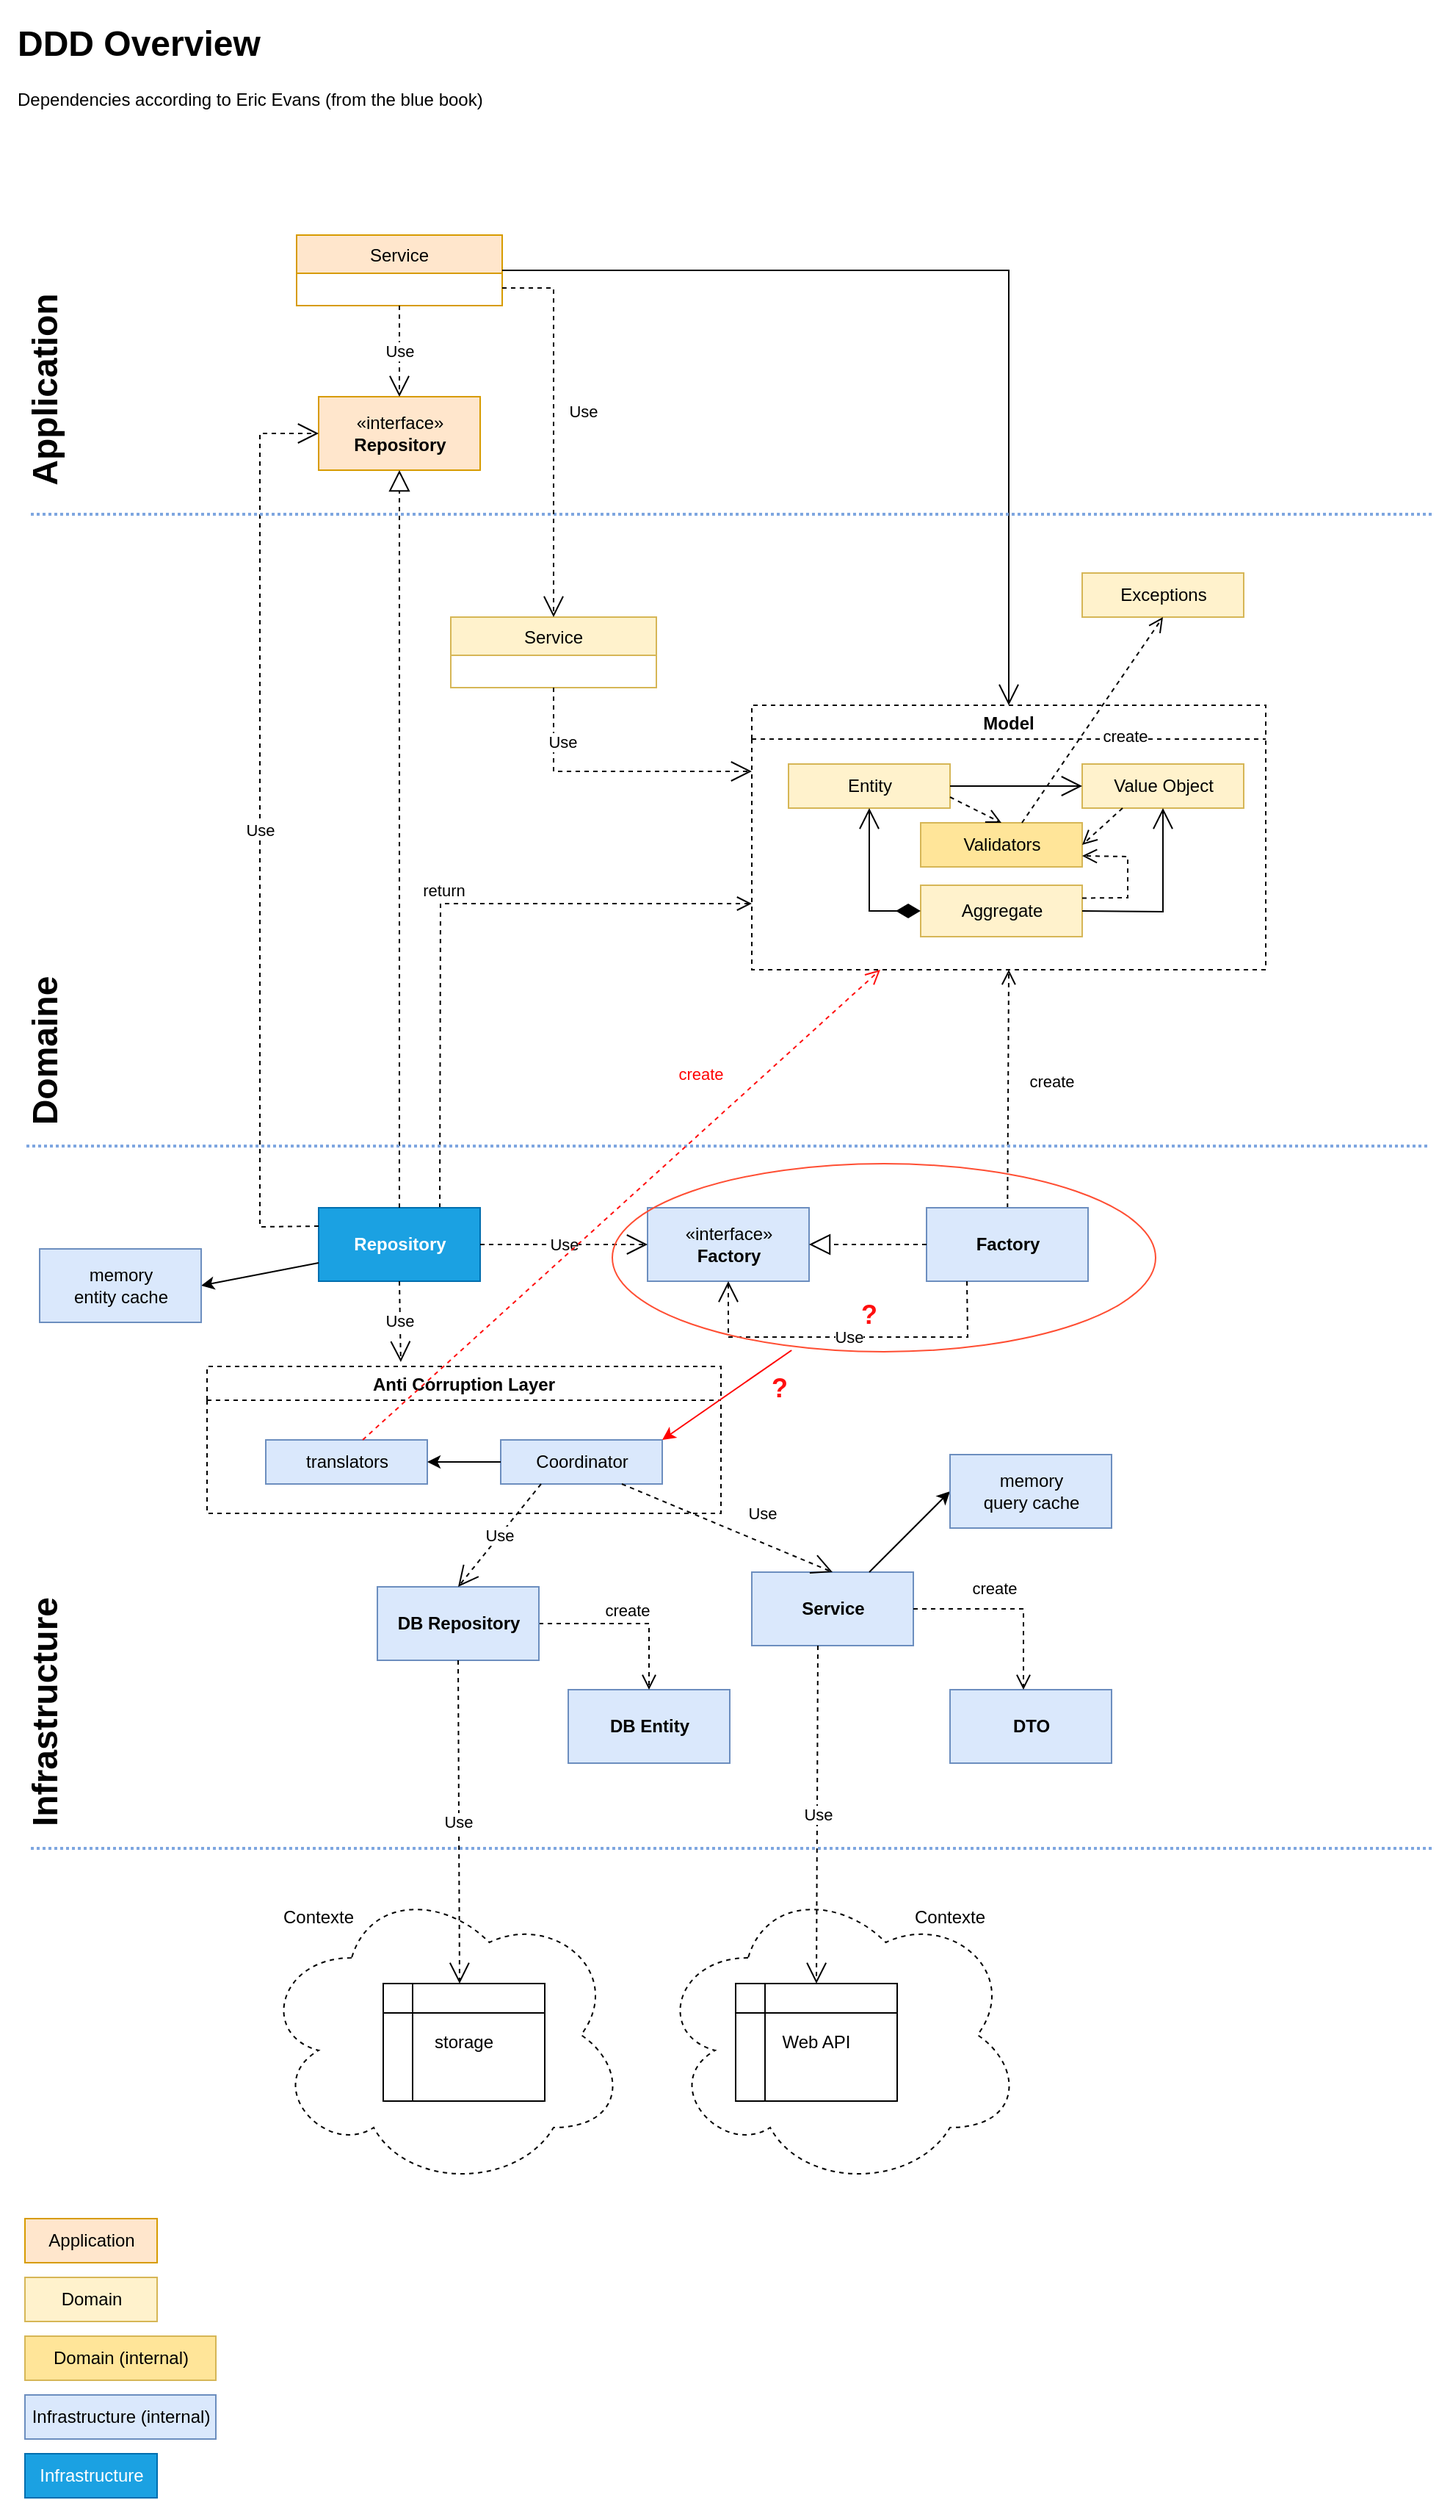 <mxfile version="20.2.7" type="github">
  <diagram id="C5RBs43oDa-KdzZeNtuy" name="Page-1">
    <mxGraphModel dx="1422" dy="1939" grid="1" gridSize="10" guides="1" tooltips="1" connect="1" arrows="1" fold="1" page="1" pageScale="1" pageWidth="827" pageHeight="1169" math="0" shadow="0">
      <root>
        <mxCell id="WIyWlLk6GJQsqaUBKTNV-0" />
        <mxCell id="WIyWlLk6GJQsqaUBKTNV-1" parent="WIyWlLk6GJQsqaUBKTNV-0" />
        <mxCell id="-3-9wyXVmMevEzcIftEk-1" value="Service" style="swimlane;fontStyle=0;childLayout=stackLayout;horizontal=1;startSize=26;fillColor=#ffe6cc;horizontalStack=0;resizeParent=1;resizeParentMax=0;resizeLast=0;collapsible=1;marginBottom=0;strokeColor=#d79b00;" parent="WIyWlLk6GJQsqaUBKTNV-1" vertex="1">
          <mxGeometry x="225" y="70" width="140" height="48" as="geometry">
            <mxRectangle x="221" y="160" width="80" height="30" as="alternateBounds" />
          </mxGeometry>
        </mxCell>
        <mxCell id="-3-9wyXVmMevEzcIftEk-7" value="«interface»&lt;br&gt;&lt;b&gt;Repository&lt;/b&gt;" style="html=1;fillColor=#ffe6cc;strokeColor=#d79b00;" parent="WIyWlLk6GJQsqaUBKTNV-1" vertex="1">
          <mxGeometry x="240" y="180" width="110" height="50" as="geometry" />
        </mxCell>
        <mxCell id="-3-9wyXVmMevEzcIftEk-8" value="«interface»&lt;br&gt;&lt;b&gt;Factory&lt;/b&gt;" style="html=1;fillColor=#dae8fc;strokeColor=#6c8ebf;" parent="WIyWlLk6GJQsqaUBKTNV-1" vertex="1">
          <mxGeometry x="464" y="732" width="110" height="50" as="geometry" />
        </mxCell>
        <mxCell id="-3-9wyXVmMevEzcIftEk-10" value="Use" style="endArrow=open;endSize=12;dashed=1;html=1;rounded=0;exitX=0.5;exitY=1;exitDx=0;exitDy=0;entryX=0.5;entryY=0;entryDx=0;entryDy=0;" parent="WIyWlLk6GJQsqaUBKTNV-1" source="-3-9wyXVmMevEzcIftEk-1" target="-3-9wyXVmMevEzcIftEk-7" edge="1">
          <mxGeometry width="160" relative="1" as="geometry">
            <mxPoint x="304" y="370" as="sourcePoint" />
            <mxPoint x="450" y="652" as="targetPoint" />
          </mxGeometry>
        </mxCell>
        <mxCell id="-3-9wyXVmMevEzcIftEk-12" value="storage" style="shape=internalStorage;whiteSpace=wrap;html=1;backgroundOutline=1;" parent="WIyWlLk6GJQsqaUBKTNV-1" vertex="1">
          <mxGeometry x="284" y="1260" width="110" height="80" as="geometry" />
        </mxCell>
        <mxCell id="-3-9wyXVmMevEzcIftEk-16" value="return" style="html=1;verticalAlign=bottom;endArrow=open;dashed=1;endSize=8;rounded=0;exitX=0.75;exitY=0;exitDx=0;exitDy=0;entryX=0;entryY=0.75;entryDx=0;entryDy=0;" parent="WIyWlLk6GJQsqaUBKTNV-1" source="-3-9wyXVmMevEzcIftEk-25" target="ENKUjYYxHuYjzHQliVfy-12" edge="1">
          <mxGeometry relative="1" as="geometry">
            <mxPoint x="464" y="732" as="sourcePoint" />
            <mxPoint x="540" y="560" as="targetPoint" />
            <Array as="points">
              <mxPoint x="323" y="525" />
            </Array>
          </mxGeometry>
        </mxCell>
        <mxCell id="-3-9wyXVmMevEzcIftEk-17" value="create" style="html=1;verticalAlign=bottom;endArrow=open;dashed=1;endSize=8;rounded=0;entryX=0.5;entryY=1;entryDx=0;entryDy=0;" parent="WIyWlLk6GJQsqaUBKTNV-1" source="-3-9wyXVmMevEzcIftEk-26" edge="1" target="ENKUjYYxHuYjzHQliVfy-12">
          <mxGeometry x="-0.048" y="-29" relative="1" as="geometry">
            <mxPoint x="685" y="730" as="sourcePoint" />
            <mxPoint x="685" y="610" as="targetPoint" />
            <mxPoint as="offset" />
          </mxGeometry>
        </mxCell>
        <mxCell id="-3-9wyXVmMevEzcIftEk-22" value="Domain" style="html=1;fillColor=#fff2cc;strokeColor=#d6b656;" parent="WIyWlLk6GJQsqaUBKTNV-1" vertex="1">
          <mxGeometry x="40" y="1460" width="90" height="30" as="geometry" />
        </mxCell>
        <mxCell id="-3-9wyXVmMevEzcIftEk-23" value="Infrastructure (internal)" style="html=1;fillColor=#dae8fc;strokeColor=#6c8ebf;" parent="WIyWlLk6GJQsqaUBKTNV-1" vertex="1">
          <mxGeometry x="40" y="1540" width="130" height="30" as="geometry" />
        </mxCell>
        <mxCell id="-3-9wyXVmMevEzcIftEk-24" value="&lt;h1&gt;DDD Overview&lt;/h1&gt;&lt;p&gt;Dependencies according to Eric Evans (from the blue book)&lt;/p&gt;" style="text;html=1;strokeColor=none;fillColor=none;spacing=5;spacingTop=-20;whiteSpace=wrap;overflow=hidden;rounded=0;" parent="WIyWlLk6GJQsqaUBKTNV-1" vertex="1">
          <mxGeometry x="30" y="-80" width="390" height="80" as="geometry" />
        </mxCell>
        <mxCell id="-3-9wyXVmMevEzcIftEk-25" value="&lt;b&gt;Repository&lt;/b&gt;" style="html=1;fillColor=#1ba1e2;strokeColor=#006EAF;fontColor=#ffffff;" parent="WIyWlLk6GJQsqaUBKTNV-1" vertex="1">
          <mxGeometry x="240" y="732" width="110" height="50" as="geometry" />
        </mxCell>
        <mxCell id="-3-9wyXVmMevEzcIftEk-26" value="&lt;b&gt;Factory&lt;/b&gt;" style="html=1;fillColor=#dae8fc;strokeColor=#6c8ebf;" parent="WIyWlLk6GJQsqaUBKTNV-1" vertex="1">
          <mxGeometry x="654" y="732" width="110" height="50" as="geometry" />
        </mxCell>
        <mxCell id="-3-9wyXVmMevEzcIftEk-27" value="" style="endArrow=block;dashed=1;endFill=0;endSize=12;html=1;rounded=0;exitX=0.5;exitY=0;exitDx=0;exitDy=0;entryX=0.5;entryY=1;entryDx=0;entryDy=0;" parent="WIyWlLk6GJQsqaUBKTNV-1" source="-3-9wyXVmMevEzcIftEk-25" target="-3-9wyXVmMevEzcIftEk-7" edge="1">
          <mxGeometry width="160" relative="1" as="geometry">
            <mxPoint x="334" y="722" as="sourcePoint" />
            <mxPoint x="494" y="722" as="targetPoint" />
          </mxGeometry>
        </mxCell>
        <mxCell id="-3-9wyXVmMevEzcIftEk-28" value="" style="endArrow=block;dashed=1;endFill=0;endSize=12;html=1;rounded=0;exitX=0;exitY=0.5;exitDx=0;exitDy=0;entryX=1;entryY=0.5;entryDx=0;entryDy=0;" parent="WIyWlLk6GJQsqaUBKTNV-1" source="-3-9wyXVmMevEzcIftEk-26" target="-3-9wyXVmMevEzcIftEk-8" edge="1">
          <mxGeometry width="160" relative="1" as="geometry">
            <mxPoint x="334" y="722" as="sourcePoint" />
            <mxPoint x="494" y="722" as="targetPoint" />
            <Array as="points" />
          </mxGeometry>
        </mxCell>
        <mxCell id="-3-9wyXVmMevEzcIftEk-29" value="Use" style="endArrow=open;endSize=12;dashed=1;html=1;rounded=0;exitX=1;exitY=0.5;exitDx=0;exitDy=0;" parent="WIyWlLk6GJQsqaUBKTNV-1" source="-3-9wyXVmMevEzcIftEk-25" edge="1">
          <mxGeometry width="160" relative="1" as="geometry">
            <mxPoint x="334" y="572" as="sourcePoint" />
            <mxPoint x="464" y="757" as="targetPoint" />
          </mxGeometry>
        </mxCell>
        <mxCell id="-3-9wyXVmMevEzcIftEk-30" value="" style="endArrow=none;html=1;rounded=0;dashed=1;strokeColor=#7EA6E0;strokeWidth=2;dashPattern=1 1;" parent="WIyWlLk6GJQsqaUBKTNV-1" edge="1">
          <mxGeometry width="50" height="50" relative="1" as="geometry">
            <mxPoint x="41" y="690" as="sourcePoint" />
            <mxPoint x="997" y="690" as="targetPoint" />
          </mxGeometry>
        </mxCell>
        <mxCell id="-3-9wyXVmMevEzcIftEk-32" value="&lt;b&gt;Service&lt;/b&gt;" style="html=1;fillColor=#dae8fc;strokeColor=#6c8ebf;" parent="WIyWlLk6GJQsqaUBKTNV-1" vertex="1">
          <mxGeometry x="535" y="980" width="110" height="50" as="geometry" />
        </mxCell>
        <mxCell id="-3-9wyXVmMevEzcIftEk-34" value="Use" style="endArrow=open;endSize=12;dashed=1;html=1;rounded=0;entryX=0;entryY=0.5;entryDx=0;entryDy=0;exitX=0;exitY=0.25;exitDx=0;exitDy=0;" parent="WIyWlLk6GJQsqaUBKTNV-1" source="-3-9wyXVmMevEzcIftEk-25" target="-3-9wyXVmMevEzcIftEk-7" edge="1">
          <mxGeometry width="160" relative="1" as="geometry">
            <mxPoint x="180" y="720" as="sourcePoint" />
            <mxPoint x="510" y="767" as="targetPoint" />
            <Array as="points">
              <mxPoint x="200" y="745" />
              <mxPoint x="200" y="205" />
            </Array>
          </mxGeometry>
        </mxCell>
        <mxCell id="-3-9wyXVmMevEzcIftEk-35" value="Use" style="endArrow=open;endSize=12;dashed=1;html=1;rounded=0;exitX=0.25;exitY=1;exitDx=0;exitDy=0;entryX=0.5;entryY=1;entryDx=0;entryDy=0;" parent="WIyWlLk6GJQsqaUBKTNV-1" source="-3-9wyXVmMevEzcIftEk-26" target="-3-9wyXVmMevEzcIftEk-8" edge="1">
          <mxGeometry width="160" relative="1" as="geometry">
            <mxPoint x="824" y="791.5" as="sourcePoint" />
            <mxPoint x="574" y="700" as="targetPoint" />
            <Array as="points">
              <mxPoint x="682" y="820" />
              <mxPoint x="519" y="820" />
            </Array>
          </mxGeometry>
        </mxCell>
        <mxCell id="-3-9wyXVmMevEzcIftEk-36" value="&lt;h1&gt;Domaine&lt;/h1&gt;" style="text;html=1;strokeColor=none;fillColor=none;align=center;verticalAlign=middle;whiteSpace=wrap;rounded=0;rotation=-90;" parent="WIyWlLk6GJQsqaUBKTNV-1" vertex="1">
          <mxGeometry x="24" y="610" width="60" height="30" as="geometry" />
        </mxCell>
        <mxCell id="-3-9wyXVmMevEzcIftEk-37" value="&lt;h1&gt;Infrastructure&lt;/h1&gt;" style="text;html=1;strokeColor=none;fillColor=none;align=center;verticalAlign=middle;whiteSpace=wrap;rounded=0;rotation=-90;" parent="WIyWlLk6GJQsqaUBKTNV-1" vertex="1">
          <mxGeometry x="24" y="1060" width="60" height="30" as="geometry" />
        </mxCell>
        <mxCell id="-3-9wyXVmMevEzcIftEk-39" value="" style="endArrow=open;endFill=1;endSize=12;html=1;rounded=0;exitX=1;exitY=0.5;exitDx=0;exitDy=0;entryX=0.5;entryY=0;entryDx=0;entryDy=0;" parent="WIyWlLk6GJQsqaUBKTNV-1" source="-3-9wyXVmMevEzcIftEk-1" target="ENKUjYYxHuYjzHQliVfy-12" edge="1">
          <mxGeometry width="160" relative="1" as="geometry">
            <mxPoint x="414" y="440" as="sourcePoint" />
            <mxPoint x="574" y="440" as="targetPoint" />
            <Array as="points">
              <mxPoint x="710" y="94" />
            </Array>
          </mxGeometry>
        </mxCell>
        <mxCell id="-3-9wyXVmMevEzcIftEk-44" value="Use" style="endArrow=open;endSize=12;dashed=1;html=1;rounded=0;exitX=0.5;exitY=1;exitDx=0;exitDy=0;entryX=0.377;entryY=-0.03;entryDx=0;entryDy=0;entryPerimeter=0;" parent="WIyWlLk6GJQsqaUBKTNV-1" source="-3-9wyXVmMevEzcIftEk-25" target="ENKUjYYxHuYjzHQliVfy-30" edge="1">
          <mxGeometry width="160" relative="1" as="geometry">
            <mxPoint x="318.97" y="796" as="sourcePoint" />
            <mxPoint x="404.02" y="903.04" as="targetPoint" />
          </mxGeometry>
        </mxCell>
        <mxCell id="70DxIA_xlroN3nV1r1jk-2" value="" style="endArrow=classic;html=1;rounded=0;exitX=0;exitY=0.75;exitDx=0;exitDy=0;entryX=1;entryY=0.5;entryDx=0;entryDy=0;" parent="WIyWlLk6GJQsqaUBKTNV-1" source="-3-9wyXVmMevEzcIftEk-25" target="ENKUjYYxHuYjzHQliVfy-19" edge="1">
          <mxGeometry width="50" height="50" relative="1" as="geometry">
            <mxPoint x="394" y="910" as="sourcePoint" />
            <mxPoint x="191" y="850" as="targetPoint" />
          </mxGeometry>
        </mxCell>
        <mxCell id="70DxIA_xlroN3nV1r1jk-4" value="" style="endArrow=classic;html=1;rounded=0;entryX=0;entryY=0.5;entryDx=0;entryDy=0;" parent="WIyWlLk6GJQsqaUBKTNV-1" source="-3-9wyXVmMevEzcIftEk-32" target="ENKUjYYxHuYjzHQliVfy-20" edge="1">
          <mxGeometry width="50" height="50" relative="1" as="geometry">
            <mxPoint x="405" y="1000" as="sourcePoint" />
            <mxPoint x="671" y="1030" as="targetPoint" />
          </mxGeometry>
        </mxCell>
        <mxCell id="70DxIA_xlroN3nV1r1jk-5" value="Web API" style="shape=internalStorage;whiteSpace=wrap;html=1;backgroundOutline=1;" parent="WIyWlLk6GJQsqaUBKTNV-1" vertex="1">
          <mxGeometry x="524" y="1260" width="110" height="80" as="geometry" />
        </mxCell>
        <mxCell id="70DxIA_xlroN3nV1r1jk-6" value="Use" style="endArrow=open;endSize=12;dashed=1;html=1;rounded=0;entryX=0.5;entryY=0;entryDx=0;entryDy=0;" parent="WIyWlLk6GJQsqaUBKTNV-1" target="70DxIA_xlroN3nV1r1jk-5" edge="1">
          <mxGeometry width="160" relative="1" as="geometry">
            <mxPoint x="580" y="1030" as="sourcePoint" />
            <mxPoint x="544.063" y="900" as="targetPoint" />
          </mxGeometry>
        </mxCell>
        <mxCell id="ENKUjYYxHuYjzHQliVfy-0" value="&lt;b&gt;DB Entity&lt;/b&gt;" style="html=1;fillColor=#dae8fc;strokeColor=#6c8ebf;" parent="WIyWlLk6GJQsqaUBKTNV-1" vertex="1">
          <mxGeometry x="410" y="1060" width="110" height="50" as="geometry" />
        </mxCell>
        <mxCell id="ENKUjYYxHuYjzHQliVfy-1" value="create" style="html=1;verticalAlign=bottom;endArrow=open;dashed=1;endSize=8;rounded=0;entryX=0.5;entryY=0;entryDx=0;entryDy=0;exitX=1;exitY=0.5;exitDx=0;exitDy=0;" parent="WIyWlLk6GJQsqaUBKTNV-1" source="70DxIA_xlroN3nV1r1jk-0" target="ENKUjYYxHuYjzHQliVfy-0" edge="1">
          <mxGeometry relative="1" as="geometry">
            <mxPoint x="330" y="969" as="sourcePoint" />
            <mxPoint x="223.03" y="790" as="targetPoint" />
            <mxPoint as="offset" />
            <Array as="points">
              <mxPoint x="465" y="1015" />
            </Array>
          </mxGeometry>
        </mxCell>
        <mxCell id="ENKUjYYxHuYjzHQliVfy-2" value="&lt;b&gt;DTO&lt;/b&gt;" style="html=1;fillColor=#dae8fc;strokeColor=#6c8ebf;" parent="WIyWlLk6GJQsqaUBKTNV-1" vertex="1">
          <mxGeometry x="670" y="1060" width="110" height="50" as="geometry" />
        </mxCell>
        <mxCell id="ENKUjYYxHuYjzHQliVfy-3" value="create" style="html=1;verticalAlign=bottom;endArrow=open;dashed=1;endSize=8;rounded=0;exitX=1;exitY=0.5;exitDx=0;exitDy=0;" parent="WIyWlLk6GJQsqaUBKTNV-1" source="-3-9wyXVmMevEzcIftEk-32" edge="1">
          <mxGeometry x="-0.154" y="5" relative="1" as="geometry">
            <mxPoint x="372.5" y="1030" as="sourcePoint" />
            <mxPoint x="720" y="1060" as="targetPoint" />
            <mxPoint as="offset" />
            <Array as="points">
              <mxPoint x="720" y="1005" />
            </Array>
          </mxGeometry>
        </mxCell>
        <mxCell id="ENKUjYYxHuYjzHQliVfy-4" value="Infrastructure" style="html=1;fillColor=#1ba1e2;strokeColor=#006EAF;fontColor=#ffffff;" parent="WIyWlLk6GJQsqaUBKTNV-1" vertex="1">
          <mxGeometry x="40" y="1580" width="90" height="30" as="geometry" />
        </mxCell>
        <mxCell id="ENKUjYYxHuYjzHQliVfy-5" value="" style="endArrow=none;html=1;rounded=0;fontColor=#000000;strokeColor=#7EA6E0;dashed=1;strokeWidth=2;dashPattern=1 1;" parent="WIyWlLk6GJQsqaUBKTNV-1" edge="1">
          <mxGeometry width="50" height="50" relative="1" as="geometry">
            <mxPoint x="44" y="260" as="sourcePoint" />
            <mxPoint x="1000" y="260" as="targetPoint" />
          </mxGeometry>
        </mxCell>
        <mxCell id="ENKUjYYxHuYjzHQliVfy-6" value="&lt;h1&gt;Application&lt;/h1&gt;" style="text;html=1;strokeColor=none;fillColor=none;align=center;verticalAlign=middle;whiteSpace=wrap;rounded=0;rotation=-90;" parent="WIyWlLk6GJQsqaUBKTNV-1" vertex="1">
          <mxGeometry x="24" y="160" width="60" height="30" as="geometry" />
        </mxCell>
        <mxCell id="ENKUjYYxHuYjzHQliVfy-7" value="Service" style="swimlane;fontStyle=0;childLayout=stackLayout;horizontal=1;startSize=26;fillColor=#fff2cc;horizontalStack=0;resizeParent=1;resizeParentMax=0;resizeLast=0;collapsible=1;marginBottom=0;strokeColor=#d6b656;" parent="WIyWlLk6GJQsqaUBKTNV-1" vertex="1">
          <mxGeometry x="330" y="330" width="140" height="48" as="geometry">
            <mxRectangle x="221" y="160" width="80" height="30" as="alternateBounds" />
          </mxGeometry>
        </mxCell>
        <mxCell id="ENKUjYYxHuYjzHQliVfy-9" value="Use" style="endArrow=open;endSize=12;dashed=1;html=1;rounded=0;exitX=0.5;exitY=1;exitDx=0;exitDy=0;entryX=0;entryY=0.25;entryDx=0;entryDy=0;" parent="WIyWlLk6GJQsqaUBKTNV-1" source="ENKUjYYxHuYjzHQliVfy-7" edge="1" target="ENKUjYYxHuYjzHQliVfy-12">
          <mxGeometry x="-0.351" y="20" width="160" relative="1" as="geometry">
            <mxPoint x="305" y="328" as="sourcePoint" />
            <mxPoint x="510" y="490" as="targetPoint" />
            <Array as="points">
              <mxPoint x="400" y="435" />
            </Array>
            <mxPoint as="offset" />
          </mxGeometry>
        </mxCell>
        <mxCell id="ENKUjYYxHuYjzHQliVfy-10" value="Use" style="endArrow=open;endSize=12;dashed=1;html=1;rounded=0;entryX=0.5;entryY=0;entryDx=0;entryDy=0;exitX=1;exitY=0.75;exitDx=0;exitDy=0;" parent="WIyWlLk6GJQsqaUBKTNV-1" source="-3-9wyXVmMevEzcIftEk-1" target="ENKUjYYxHuYjzHQliVfy-7" edge="1">
          <mxGeometry x="-0.081" y="20" width="160" relative="1" as="geometry">
            <mxPoint x="340" y="220" as="sourcePoint" />
            <mxPoint x="305" y="540" as="targetPoint" />
            <Array as="points">
              <mxPoint x="400" y="106" />
            </Array>
            <mxPoint as="offset" />
          </mxGeometry>
        </mxCell>
        <mxCell id="ENKUjYYxHuYjzHQliVfy-12" value="Model" style="swimlane;dashed=1;" parent="WIyWlLk6GJQsqaUBKTNV-1" vertex="1">
          <mxGeometry x="535" y="390" width="350" height="180" as="geometry">
            <mxRectangle x="510" y="410" width="80" height="30" as="alternateBounds" />
          </mxGeometry>
        </mxCell>
        <mxCell id="DfN52wyv_r_r57nIKshW-13" value="Value Object" style="html=1;fillColor=#fff2cc;strokeColor=#d6b656;" vertex="1" parent="ENKUjYYxHuYjzHQliVfy-12">
          <mxGeometry x="225" y="40" width="110" height="30" as="geometry" />
        </mxCell>
        <mxCell id="DfN52wyv_r_r57nIKshW-14" value="Entity" style="html=1;fillColor=#fff2cc;strokeColor=#d6b656;" vertex="1" parent="ENKUjYYxHuYjzHQliVfy-12">
          <mxGeometry x="25" y="40" width="110" height="30" as="geometry" />
        </mxCell>
        <mxCell id="DfN52wyv_r_r57nIKshW-15" value="Aggregate" style="html=1;fillColor=#fff2cc;strokeColor=#d6b656;" vertex="1" parent="ENKUjYYxHuYjzHQliVfy-12">
          <mxGeometry x="115" y="122.5" width="110" height="35" as="geometry" />
        </mxCell>
        <mxCell id="DfN52wyv_r_r57nIKshW-16" value="" style="endArrow=open;endFill=1;endSize=12;html=1;rounded=0;exitX=1;exitY=0.5;exitDx=0;exitDy=0;" edge="1" parent="ENKUjYYxHuYjzHQliVfy-12" source="DfN52wyv_r_r57nIKshW-15" target="DfN52wyv_r_r57nIKshW-13">
          <mxGeometry width="160" relative="1" as="geometry">
            <mxPoint x="-215" y="222.5" as="sourcePoint" />
            <mxPoint x="-55" y="222.5" as="targetPoint" />
            <Array as="points">
              <mxPoint x="280" y="140.5" />
            </Array>
          </mxGeometry>
        </mxCell>
        <mxCell id="DfN52wyv_r_r57nIKshW-17" value="" style="endArrow=open;endFill=1;endSize=12;html=1;rounded=0;exitX=1;exitY=0.5;exitDx=0;exitDy=0;entryX=0;entryY=0.5;entryDx=0;entryDy=0;" edge="1" parent="ENKUjYYxHuYjzHQliVfy-12" source="DfN52wyv_r_r57nIKshW-14" target="DfN52wyv_r_r57nIKshW-13">
          <mxGeometry width="160" relative="1" as="geometry">
            <mxPoint x="185" y="72.5" as="sourcePoint" />
            <mxPoint x="175" y="-17.5" as="targetPoint" />
            <Array as="points" />
          </mxGeometry>
        </mxCell>
        <mxCell id="DfN52wyv_r_r57nIKshW-19" value="" style="endArrow=open;endSize=12;startArrow=diamondThin;startSize=14;startFill=1;edgeStyle=orthogonalEdgeStyle;align=left;verticalAlign=bottom;rounded=0;exitX=0;exitY=0.5;exitDx=0;exitDy=0;html=1;entryX=0.5;entryY=1;entryDx=0;entryDy=0;" edge="1" parent="ENKUjYYxHuYjzHQliVfy-12" source="DfN52wyv_r_r57nIKshW-15" target="DfN52wyv_r_r57nIKshW-14">
          <mxGeometry x="-0.605" y="33" relative="1" as="geometry">
            <mxPoint x="95" y="142.5" as="sourcePoint" />
            <mxPoint x="45" y="122.5" as="targetPoint" />
            <mxPoint as="offset" />
            <Array as="points">
              <mxPoint x="80" y="140.5" />
            </Array>
          </mxGeometry>
        </mxCell>
        <mxCell id="DfN52wyv_r_r57nIKshW-1" value="Validators" style="html=1;fillColor=#FFE599;strokeColor=#d6b656;" vertex="1" parent="ENKUjYYxHuYjzHQliVfy-12">
          <mxGeometry x="115" y="80" width="110" height="30" as="geometry" />
        </mxCell>
        <mxCell id="DfN52wyv_r_r57nIKshW-23" value="" style="html=1;verticalAlign=bottom;endArrow=open;dashed=1;endSize=8;rounded=0;entryX=1;entryY=0.5;entryDx=0;entryDy=0;strokeColor=#000000;exitX=0.25;exitY=1;exitDx=0;exitDy=0;" edge="1" parent="ENKUjYYxHuYjzHQliVfy-12" source="DfN52wyv_r_r57nIKshW-13" target="DfN52wyv_r_r57nIKshW-1">
          <mxGeometry x="-0.048" y="-29" relative="1" as="geometry">
            <mxPoint x="446" y="72" as="sourcePoint" />
            <mxPoint x="446" y="-40" as="targetPoint" />
            <mxPoint as="offset" />
          </mxGeometry>
        </mxCell>
        <mxCell id="DfN52wyv_r_r57nIKshW-24" value="" style="html=1;verticalAlign=bottom;endArrow=open;dashed=1;endSize=8;rounded=0;entryX=1;entryY=0.75;entryDx=0;entryDy=0;strokeColor=#000000;exitX=1;exitY=0.25;exitDx=0;exitDy=0;" edge="1" parent="ENKUjYYxHuYjzHQliVfy-12" source="DfN52wyv_r_r57nIKshW-15" target="DfN52wyv_r_r57nIKshW-1">
          <mxGeometry x="-0.048" y="-29" relative="1" as="geometry">
            <mxPoint x="262.5" y="80" as="sourcePoint" />
            <mxPoint x="235" y="105" as="targetPoint" />
            <mxPoint as="offset" />
            <Array as="points">
              <mxPoint x="256" y="131" />
              <mxPoint x="256" y="103" />
            </Array>
          </mxGeometry>
        </mxCell>
        <mxCell id="DfN52wyv_r_r57nIKshW-25" value="" style="html=1;verticalAlign=bottom;endArrow=open;dashed=1;endSize=8;rounded=0;entryX=0.5;entryY=0;entryDx=0;entryDy=0;strokeColor=#000000;exitX=1;exitY=0.75;exitDx=0;exitDy=0;" edge="1" parent="ENKUjYYxHuYjzHQliVfy-12" source="DfN52wyv_r_r57nIKshW-14" target="DfN52wyv_r_r57nIKshW-1">
          <mxGeometry x="-0.048" y="-29" relative="1" as="geometry">
            <mxPoint x="262.5" y="80" as="sourcePoint" />
            <mxPoint x="235" y="105" as="targetPoint" />
            <mxPoint as="offset" />
          </mxGeometry>
        </mxCell>
        <mxCell id="ENKUjYYxHuYjzHQliVfy-18" value="Application" style="html=1;fillColor=#ffe6cc;strokeColor=#d79b00;" parent="WIyWlLk6GJQsqaUBKTNV-1" vertex="1">
          <mxGeometry x="40" y="1420" width="90" height="30" as="geometry" />
        </mxCell>
        <mxCell id="ENKUjYYxHuYjzHQliVfy-19" value="&lt;span style=&quot;&quot;&gt;memory&lt;/span&gt;&lt;br style=&quot;&quot;&gt;&lt;span style=&quot;&quot;&gt;entity cache&lt;/span&gt;" style="html=1;fillColor=#dae8fc;strokeColor=#6c8ebf;" parent="WIyWlLk6GJQsqaUBKTNV-1" vertex="1">
          <mxGeometry x="50" y="760" width="110" height="50" as="geometry" />
        </mxCell>
        <mxCell id="ENKUjYYxHuYjzHQliVfy-20" value="&lt;span style=&quot;&quot;&gt;memory&lt;/span&gt;&lt;br style=&quot;&quot;&gt;&lt;span style=&quot;&quot;&gt;query cache&lt;/span&gt;" style="html=1;fillColor=#dae8fc;strokeColor=#6c8ebf;" parent="WIyWlLk6GJQsqaUBKTNV-1" vertex="1">
          <mxGeometry x="670" y="900" width="110" height="50" as="geometry" />
        </mxCell>
        <mxCell id="ENKUjYYxHuYjzHQliVfy-24" value="" style="ellipse;shape=cloud;whiteSpace=wrap;html=1;fillColor=none;dashed=1;" parent="WIyWlLk6GJQsqaUBKTNV-1" vertex="1">
          <mxGeometry x="200" y="1190" width="250" height="210" as="geometry" />
        </mxCell>
        <mxCell id="ENKUjYYxHuYjzHQliVfy-25" value="" style="ellipse;shape=cloud;whiteSpace=wrap;html=1;fillColor=none;dashed=1;" parent="WIyWlLk6GJQsqaUBKTNV-1" vertex="1">
          <mxGeometry x="470" y="1190" width="250" height="210" as="geometry" />
        </mxCell>
        <mxCell id="ENKUjYYxHuYjzHQliVfy-26" value="" style="endArrow=none;html=1;rounded=0;dashed=1;strokeColor=#7EA6E0;strokeWidth=2;dashPattern=1 1;" parent="WIyWlLk6GJQsqaUBKTNV-1" edge="1">
          <mxGeometry width="50" height="50" relative="1" as="geometry">
            <mxPoint x="44" y="1168" as="sourcePoint" />
            <mxPoint x="1000" y="1168" as="targetPoint" />
          </mxGeometry>
        </mxCell>
        <mxCell id="ENKUjYYxHuYjzHQliVfy-27" value="Contexte" style="text;html=1;strokeColor=none;fillColor=none;align=center;verticalAlign=middle;whiteSpace=wrap;rounded=0;dashed=1;" parent="WIyWlLk6GJQsqaUBKTNV-1" vertex="1">
          <mxGeometry x="210" y="1200" width="60" height="30" as="geometry" />
        </mxCell>
        <mxCell id="ENKUjYYxHuYjzHQliVfy-28" value="Contexte" style="text;html=1;strokeColor=none;fillColor=none;align=center;verticalAlign=middle;whiteSpace=wrap;rounded=0;dashed=1;" parent="WIyWlLk6GJQsqaUBKTNV-1" vertex="1">
          <mxGeometry x="640" y="1200" width="60" height="30" as="geometry" />
        </mxCell>
        <mxCell id="70DxIA_xlroN3nV1r1jk-0" value="&lt;b&gt;DB Repository&lt;/b&gt;" style="html=1;fillColor=#dae8fc;strokeColor=#6c8ebf;" parent="WIyWlLk6GJQsqaUBKTNV-1" vertex="1">
          <mxGeometry x="280" y="990" width="110" height="50" as="geometry" />
        </mxCell>
        <mxCell id="ENKUjYYxHuYjzHQliVfy-30" value="Anti Corruption Layer" style="swimlane;dashed=1;" parent="WIyWlLk6GJQsqaUBKTNV-1" vertex="1">
          <mxGeometry x="164" y="840" width="350" height="100" as="geometry" />
        </mxCell>
        <mxCell id="ENKUjYYxHuYjzHQliVfy-22" value="translators" style="html=1;fillColor=#dae8fc;strokeColor=#6c8ebf;" parent="ENKUjYYxHuYjzHQliVfy-30" vertex="1">
          <mxGeometry x="40" y="50" width="110" height="30" as="geometry" />
        </mxCell>
        <mxCell id="ENKUjYYxHuYjzHQliVfy-32" value="Coordinator" style="html=1;fillColor=#dae8fc;strokeColor=#6c8ebf;" parent="ENKUjYYxHuYjzHQliVfy-30" vertex="1">
          <mxGeometry x="200" y="50" width="110" height="30" as="geometry" />
        </mxCell>
        <mxCell id="DfN52wyv_r_r57nIKshW-0" value="" style="endArrow=classic;html=1;rounded=0;entryX=1;entryY=0.5;entryDx=0;entryDy=0;exitX=0;exitY=0.5;exitDx=0;exitDy=0;" edge="1" parent="ENKUjYYxHuYjzHQliVfy-30" source="ENKUjYYxHuYjzHQliVfy-32" target="ENKUjYYxHuYjzHQliVfy-22">
          <mxGeometry width="50" height="50" relative="1" as="geometry">
            <mxPoint x="420" y="290" as="sourcePoint" />
            <mxPoint x="470" y="240" as="targetPoint" />
          </mxGeometry>
        </mxCell>
        <mxCell id="ENKUjYYxHuYjzHQliVfy-33" value="Use" style="endArrow=open;endSize=12;dashed=1;html=1;rounded=0;exitX=0.5;exitY=1;exitDx=0;exitDy=0;" parent="WIyWlLk6GJQsqaUBKTNV-1" source="70DxIA_xlroN3nV1r1jk-0" edge="1">
          <mxGeometry width="160" relative="1" as="geometry">
            <mxPoint x="335.5" y="1030" as="sourcePoint" />
            <mxPoint x="336" y="1260" as="targetPoint" />
          </mxGeometry>
        </mxCell>
        <mxCell id="ENKUjYYxHuYjzHQliVfy-34" value="Use" style="endArrow=open;endSize=12;dashed=1;html=1;rounded=0;entryX=0.5;entryY=0;entryDx=0;entryDy=0;exitX=0.25;exitY=1;exitDx=0;exitDy=0;" parent="WIyWlLk6GJQsqaUBKTNV-1" target="70DxIA_xlroN3nV1r1jk-0" edge="1" source="ENKUjYYxHuYjzHQliVfy-32">
          <mxGeometry width="160" relative="1" as="geometry">
            <mxPoint x="335" y="940" as="sourcePoint" />
            <mxPoint x="474" y="767" as="targetPoint" />
          </mxGeometry>
        </mxCell>
        <mxCell id="ENKUjYYxHuYjzHQliVfy-35" value="Use" style="endArrow=open;endSize=12;dashed=1;html=1;rounded=0;entryX=0.5;entryY=0;entryDx=0;entryDy=0;exitX=0.75;exitY=1;exitDx=0;exitDy=0;" parent="WIyWlLk6GJQsqaUBKTNV-1" target="-3-9wyXVmMevEzcIftEk-32" edge="1" source="ENKUjYYxHuYjzHQliVfy-32">
          <mxGeometry x="0.229" y="18" width="160" relative="1" as="geometry">
            <mxPoint x="480" y="940" as="sourcePoint" />
            <mxPoint x="345" y="1000" as="targetPoint" />
            <mxPoint as="offset" />
          </mxGeometry>
        </mxCell>
        <mxCell id="DfN52wyv_r_r57nIKshW-20" value="" style="ellipse;whiteSpace=wrap;html=1;fillColor=none;strokeColor=#FF4E33;" vertex="1" parent="WIyWlLk6GJQsqaUBKTNV-1">
          <mxGeometry x="440" y="702" width="370" height="128" as="geometry" />
        </mxCell>
        <mxCell id="DfN52wyv_r_r57nIKshW-21" value="" style="endArrow=classic;html=1;rounded=0;exitX=0.33;exitY=0.992;exitDx=0;exitDy=0;exitPerimeter=0;entryX=1;entryY=0;entryDx=0;entryDy=0;strokeColor=#FF0000;" edge="1" parent="WIyWlLk6GJQsqaUBKTNV-1" source="DfN52wyv_r_r57nIKshW-20" target="ENKUjYYxHuYjzHQliVfy-32">
          <mxGeometry width="50" height="50" relative="1" as="geometry">
            <mxPoint x="584" y="920" as="sourcePoint" />
            <mxPoint x="634" y="870" as="targetPoint" />
          </mxGeometry>
        </mxCell>
        <mxCell id="DfN52wyv_r_r57nIKshW-22" value="?" style="text;html=1;strokeColor=none;fillColor=none;align=center;verticalAlign=middle;whiteSpace=wrap;rounded=0;fontColor=#FF0F0F;fontStyle=1;fontSize=18;" vertex="1" parent="WIyWlLk6GJQsqaUBKTNV-1">
          <mxGeometry x="524" y="840" width="60" height="30" as="geometry" />
        </mxCell>
        <mxCell id="DfN52wyv_r_r57nIKshW-27" value="?" style="text;html=1;strokeColor=none;fillColor=none;align=center;verticalAlign=middle;whiteSpace=wrap;rounded=0;fontColor=#FF0F0F;fontStyle=1;fontSize=18;" vertex="1" parent="WIyWlLk6GJQsqaUBKTNV-1">
          <mxGeometry x="585" y="790" width="60" height="30" as="geometry" />
        </mxCell>
        <mxCell id="DfN52wyv_r_r57nIKshW-28" value="Domain (internal)" style="html=1;fillColor=#FFE599;strokeColor=#d6b656;" vertex="1" parent="WIyWlLk6GJQsqaUBKTNV-1">
          <mxGeometry x="40" y="1500" width="130" height="30" as="geometry" />
        </mxCell>
        <mxCell id="DfN52wyv_r_r57nIKshW-29" value="Exceptions" style="html=1;fillColor=#fff2cc;strokeColor=#d6b656;" vertex="1" parent="WIyWlLk6GJQsqaUBKTNV-1">
          <mxGeometry x="760" y="300" width="110" height="30" as="geometry" />
        </mxCell>
        <mxCell id="DfN52wyv_r_r57nIKshW-30" value="create" style="html=1;verticalAlign=bottom;endArrow=open;dashed=1;endSize=8;rounded=0;entryX=0.5;entryY=1;entryDx=0;entryDy=0;exitX=0.627;exitY=0;exitDx=0;exitDy=0;exitPerimeter=0;" edge="1" parent="WIyWlLk6GJQsqaUBKTNV-1" source="DfN52wyv_r_r57nIKshW-1" target="DfN52wyv_r_r57nIKshW-29">
          <mxGeometry x="-0.048" y="-29" relative="1" as="geometry">
            <mxPoint x="719.134" y="742" as="sourcePoint" />
            <mxPoint x="720" y="580" as="targetPoint" />
            <mxPoint as="offset" />
          </mxGeometry>
        </mxCell>
        <mxCell id="DfN52wyv_r_r57nIKshW-31" value="create" style="html=1;verticalAlign=bottom;endArrow=open;dashed=1;endSize=8;rounded=0;entryX=0.25;entryY=1;entryDx=0;entryDy=0;exitX=0.6;exitY=0;exitDx=0;exitDy=0;exitPerimeter=0;strokeColor=#FF0F0F;fontColor=#FF0000;" edge="1" parent="WIyWlLk6GJQsqaUBKTNV-1" source="ENKUjYYxHuYjzHQliVfy-22" target="ENKUjYYxHuYjzHQliVfy-12">
          <mxGeometry x="0.393" y="23" relative="1" as="geometry">
            <mxPoint x="729.134" y="752" as="sourcePoint" />
            <mxPoint x="730" y="590" as="targetPoint" />
            <mxPoint as="offset" />
          </mxGeometry>
        </mxCell>
      </root>
    </mxGraphModel>
  </diagram>
</mxfile>
